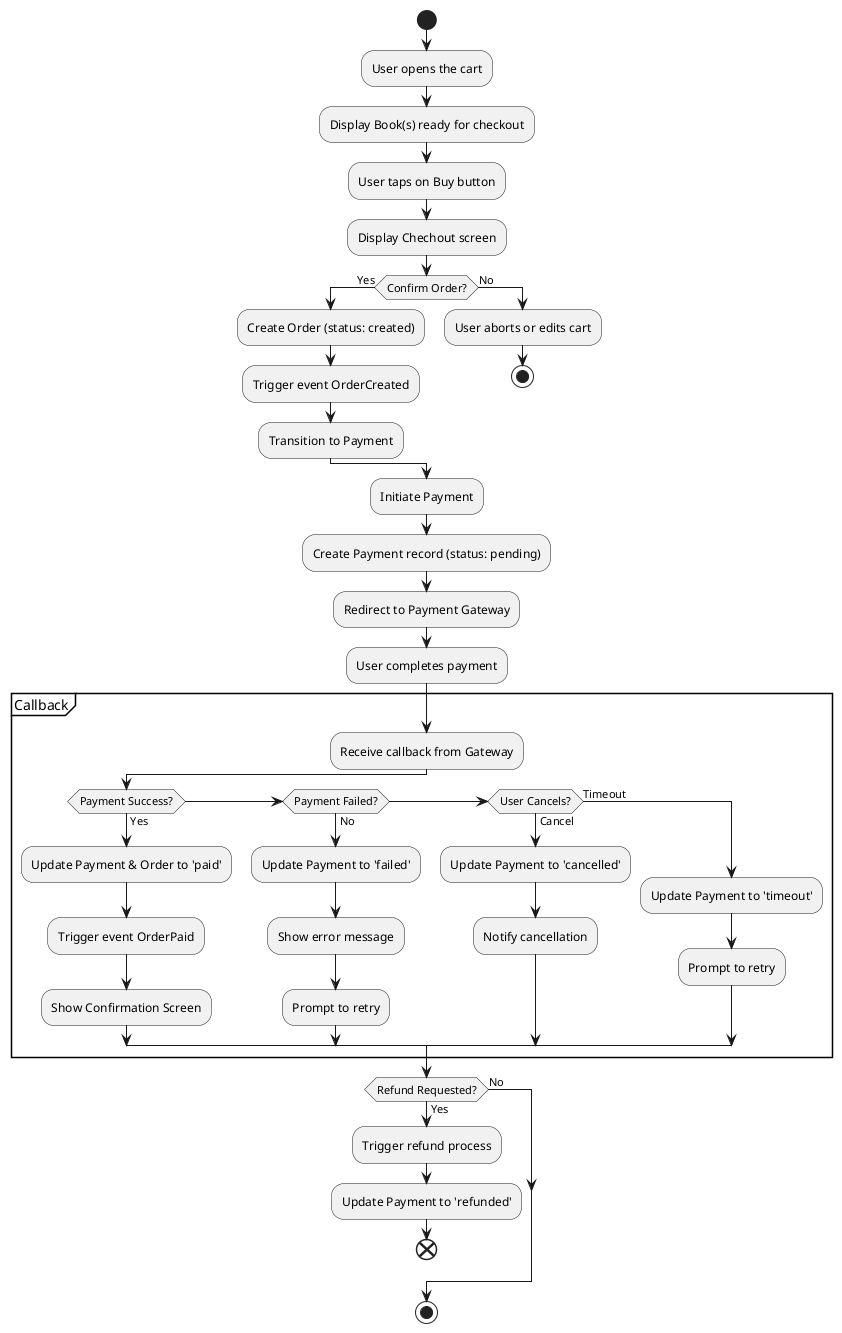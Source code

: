 @startuml ActivityDiagram
start
:User opens the cart;
:Display Book(s) ready for checkout;
:User taps on Buy button;
:Display Chechout screen;
if (Confirm Order?) then (Yes)
  :Create Order (status: created);
  :Trigger event OrderCreated;
  :Transition to Payment;
else (No)
  :User aborts or edits cart;
  stop
endif
:Initiate Payment;
:Create Payment record (status: pending);
:Redirect to Payment Gateway;
:User completes payment;
partition Callback {
  :Receive callback from Gateway;
  if (Payment Success?) then (Yes)
    :Update Payment & Order to 'paid';
    :Trigger event OrderPaid;
    :Show Confirmation Screen;
  else if (Payment Failed?) then (No)
    :Update Payment to 'failed';
    :Show error message;
    :Prompt to retry;
  else if (User Cancels?) then (Cancel)
    :Update Payment to 'cancelled';
    :Notify cancellation;
  else (Timeout)
    :Update Payment to 'timeout';
    :Prompt to retry;
  endif
}
if (Refund Requested?) then (Yes)
  :Trigger refund process;
  :Update Payment to 'refunded';
  end
else (No)
endif
stop
@enduml
